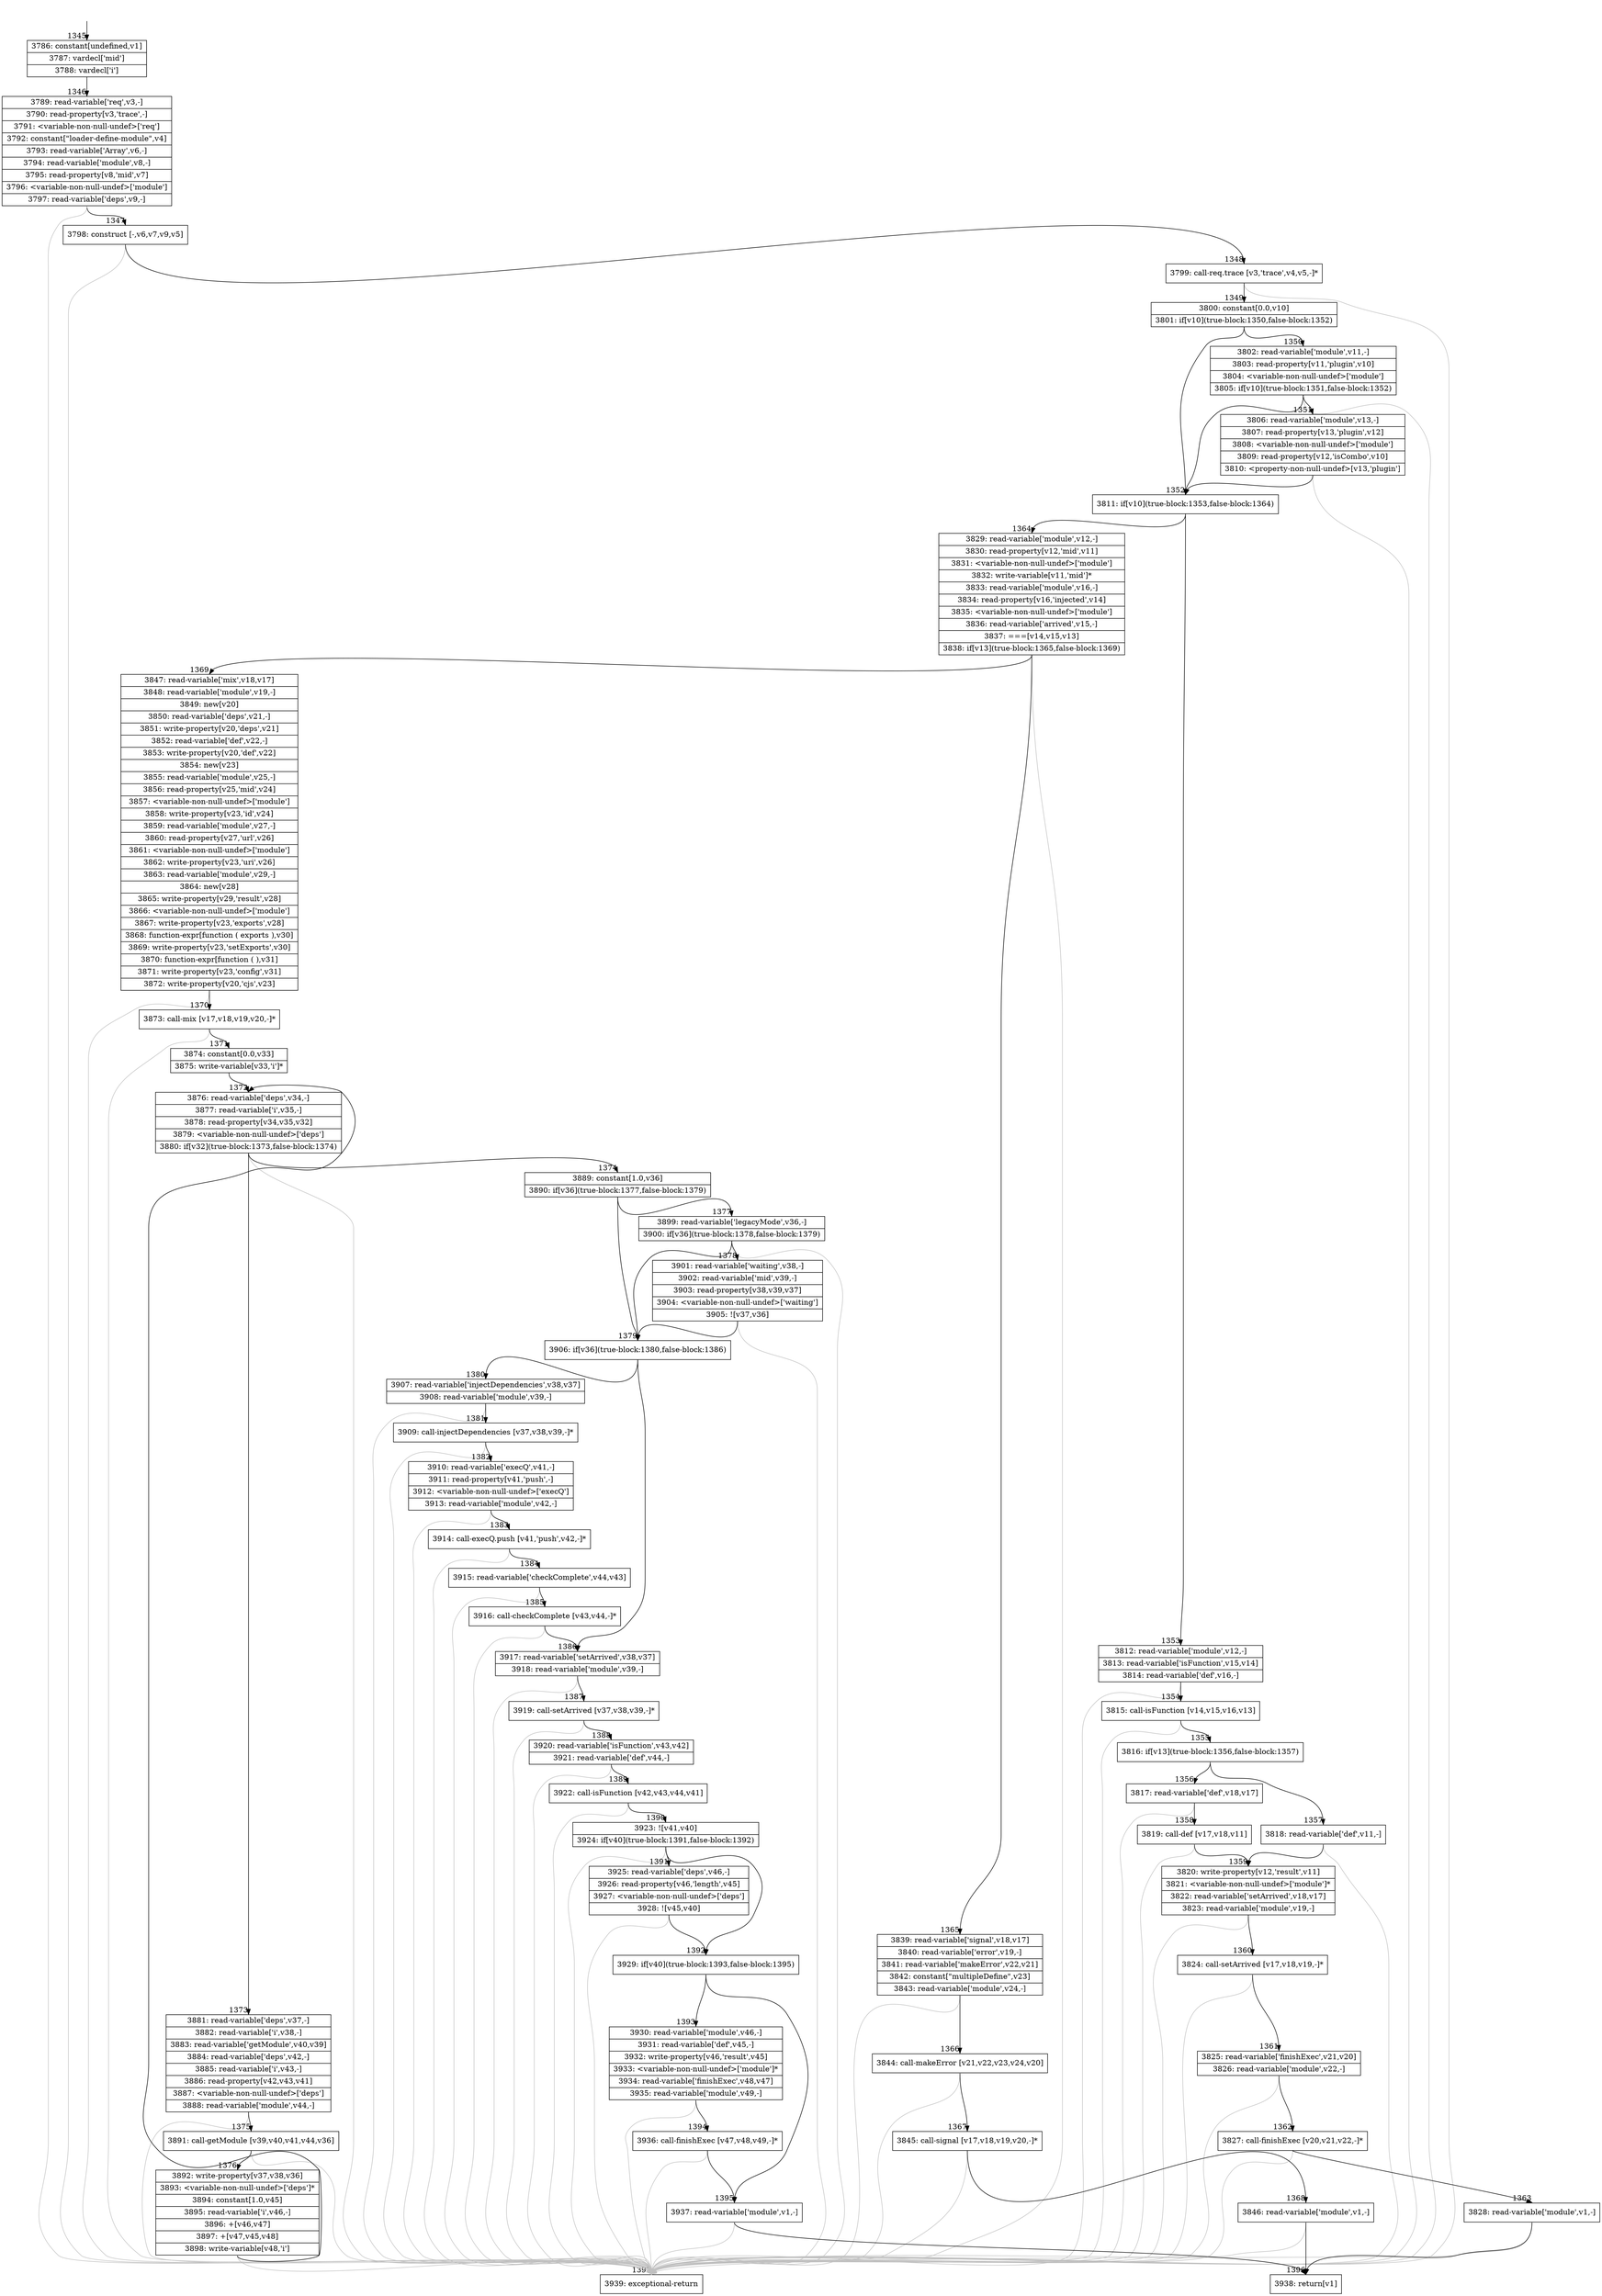 digraph {
rankdir="TD"
BB_entry87[shape=none,label=""];
BB_entry87 -> BB1345 [tailport=s, headport=n, headlabel="    1345"]
BB1345 [shape=record label="{3786: constant[undefined,v1]|3787: vardecl['mid']|3788: vardecl['i']}" ] 
BB1345 -> BB1346 [tailport=s, headport=n, headlabel="      1346"]
BB1346 [shape=record label="{3789: read-variable['req',v3,-]|3790: read-property[v3,'trace',-]|3791: \<variable-non-null-undef\>['req']|3792: constant[\"loader-define-module\",v4]|3793: read-variable['Array',v6,-]|3794: read-variable['module',v8,-]|3795: read-property[v8,'mid',v7]|3796: \<variable-non-null-undef\>['module']|3797: read-variable['deps',v9,-]}" ] 
BB1346 -> BB1347 [tailport=s, headport=n, headlabel="      1347"]
BB1346 -> BB1397 [tailport=s, headport=n, color=gray, headlabel="      1397"]
BB1347 [shape=record label="{3798: construct [-,v6,v7,v9,v5]}" ] 
BB1347 -> BB1348 [tailport=s, headport=n, headlabel="      1348"]
BB1347 -> BB1397 [tailport=s, headport=n, color=gray]
BB1348 [shape=record label="{3799: call-req.trace [v3,'trace',v4,v5,-]*}" ] 
BB1348 -> BB1349 [tailport=s, headport=n, headlabel="      1349"]
BB1348 -> BB1397 [tailport=s, headport=n, color=gray]
BB1349 [shape=record label="{3800: constant[0.0,v10]|3801: if[v10](true-block:1350,false-block:1352)}" ] 
BB1349 -> BB1352 [tailport=s, headport=n, headlabel="      1352"]
BB1349 -> BB1350 [tailport=s, headport=n, headlabel="      1350"]
BB1350 [shape=record label="{3802: read-variable['module',v11,-]|3803: read-property[v11,'plugin',v10]|3804: \<variable-non-null-undef\>['module']|3805: if[v10](true-block:1351,false-block:1352)}" ] 
BB1350 -> BB1352 [tailport=s, headport=n]
BB1350 -> BB1351 [tailport=s, headport=n, headlabel="      1351"]
BB1350 -> BB1397 [tailport=s, headport=n, color=gray]
BB1351 [shape=record label="{3806: read-variable['module',v13,-]|3807: read-property[v13,'plugin',v12]|3808: \<variable-non-null-undef\>['module']|3809: read-property[v12,'isCombo',v10]|3810: \<property-non-null-undef\>[v13,'plugin']}" ] 
BB1351 -> BB1352 [tailport=s, headport=n]
BB1351 -> BB1397 [tailport=s, headport=n, color=gray]
BB1352 [shape=record label="{3811: if[v10](true-block:1353,false-block:1364)}" ] 
BB1352 -> BB1353 [tailport=s, headport=n, headlabel="      1353"]
BB1352 -> BB1364 [tailport=s, headport=n, headlabel="      1364"]
BB1353 [shape=record label="{3812: read-variable['module',v12,-]|3813: read-variable['isFunction',v15,v14]|3814: read-variable['def',v16,-]}" ] 
BB1353 -> BB1354 [tailport=s, headport=n, headlabel="      1354"]
BB1353 -> BB1397 [tailport=s, headport=n, color=gray]
BB1354 [shape=record label="{3815: call-isFunction [v14,v15,v16,v13]}" ] 
BB1354 -> BB1355 [tailport=s, headport=n, headlabel="      1355"]
BB1354 -> BB1397 [tailport=s, headport=n, color=gray]
BB1355 [shape=record label="{3816: if[v13](true-block:1356,false-block:1357)}" ] 
BB1355 -> BB1356 [tailport=s, headport=n, headlabel="      1356"]
BB1355 -> BB1357 [tailport=s, headport=n, headlabel="      1357"]
BB1356 [shape=record label="{3817: read-variable['def',v18,v17]}" ] 
BB1356 -> BB1358 [tailport=s, headport=n, headlabel="      1358"]
BB1356 -> BB1397 [tailport=s, headport=n, color=gray]
BB1357 [shape=record label="{3818: read-variable['def',v11,-]}" ] 
BB1357 -> BB1359 [tailport=s, headport=n, headlabel="      1359"]
BB1357 -> BB1397 [tailport=s, headport=n, color=gray]
BB1358 [shape=record label="{3819: call-def [v17,v18,v11]}" ] 
BB1358 -> BB1359 [tailport=s, headport=n]
BB1358 -> BB1397 [tailport=s, headport=n, color=gray]
BB1359 [shape=record label="{3820: write-property[v12,'result',v11]|3821: \<variable-non-null-undef\>['module']*|3822: read-variable['setArrived',v18,v17]|3823: read-variable['module',v19,-]}" ] 
BB1359 -> BB1360 [tailport=s, headport=n, headlabel="      1360"]
BB1359 -> BB1397 [tailport=s, headport=n, color=gray]
BB1360 [shape=record label="{3824: call-setArrived [v17,v18,v19,-]*}" ] 
BB1360 -> BB1361 [tailport=s, headport=n, headlabel="      1361"]
BB1360 -> BB1397 [tailport=s, headport=n, color=gray]
BB1361 [shape=record label="{3825: read-variable['finishExec',v21,v20]|3826: read-variable['module',v22,-]}" ] 
BB1361 -> BB1362 [tailport=s, headport=n, headlabel="      1362"]
BB1361 -> BB1397 [tailport=s, headport=n, color=gray]
BB1362 [shape=record label="{3827: call-finishExec [v20,v21,v22,-]*}" ] 
BB1362 -> BB1363 [tailport=s, headport=n, headlabel="      1363"]
BB1362 -> BB1397 [tailport=s, headport=n, color=gray]
BB1363 [shape=record label="{3828: read-variable['module',v1,-]}" ] 
BB1363 -> BB1396 [tailport=s, headport=n, headlabel="      1396"]
BB1363 -> BB1397 [tailport=s, headport=n, color=gray]
BB1364 [shape=record label="{3829: read-variable['module',v12,-]|3830: read-property[v12,'mid',v11]|3831: \<variable-non-null-undef\>['module']|3832: write-variable[v11,'mid']*|3833: read-variable['module',v16,-]|3834: read-property[v16,'injected',v14]|3835: \<variable-non-null-undef\>['module']|3836: read-variable['arrived',v15,-]|3837: ===[v14,v15,v13]|3838: if[v13](true-block:1365,false-block:1369)}" ] 
BB1364 -> BB1365 [tailport=s, headport=n, headlabel="      1365"]
BB1364 -> BB1369 [tailport=s, headport=n, headlabel="      1369"]
BB1364 -> BB1397 [tailport=s, headport=n, color=gray]
BB1365 [shape=record label="{3839: read-variable['signal',v18,v17]|3840: read-variable['error',v19,-]|3841: read-variable['makeError',v22,v21]|3842: constant[\"multipleDefine\",v23]|3843: read-variable['module',v24,-]}" ] 
BB1365 -> BB1366 [tailport=s, headport=n, headlabel="      1366"]
BB1365 -> BB1397 [tailport=s, headport=n, color=gray]
BB1366 [shape=record label="{3844: call-makeError [v21,v22,v23,v24,v20]}" ] 
BB1366 -> BB1367 [tailport=s, headport=n, headlabel="      1367"]
BB1366 -> BB1397 [tailport=s, headport=n, color=gray]
BB1367 [shape=record label="{3845: call-signal [v17,v18,v19,v20,-]*}" ] 
BB1367 -> BB1368 [tailport=s, headport=n, headlabel="      1368"]
BB1367 -> BB1397 [tailport=s, headport=n, color=gray]
BB1368 [shape=record label="{3846: read-variable['module',v1,-]}" ] 
BB1368 -> BB1396 [tailport=s, headport=n]
BB1368 -> BB1397 [tailport=s, headport=n, color=gray]
BB1369 [shape=record label="{3847: read-variable['mix',v18,v17]|3848: read-variable['module',v19,-]|3849: new[v20]|3850: read-variable['deps',v21,-]|3851: write-property[v20,'deps',v21]|3852: read-variable['def',v22,-]|3853: write-property[v20,'def',v22]|3854: new[v23]|3855: read-variable['module',v25,-]|3856: read-property[v25,'mid',v24]|3857: \<variable-non-null-undef\>['module']|3858: write-property[v23,'id',v24]|3859: read-variable['module',v27,-]|3860: read-property[v27,'url',v26]|3861: \<variable-non-null-undef\>['module']|3862: write-property[v23,'uri',v26]|3863: read-variable['module',v29,-]|3864: new[v28]|3865: write-property[v29,'result',v28]|3866: \<variable-non-null-undef\>['module']|3867: write-property[v23,'exports',v28]|3868: function-expr[function ( exports ),v30]|3869: write-property[v23,'setExports',v30]|3870: function-expr[function ( ),v31]|3871: write-property[v23,'config',v31]|3872: write-property[v20,'cjs',v23]}" ] 
BB1369 -> BB1370 [tailport=s, headport=n, headlabel="      1370"]
BB1369 -> BB1397 [tailport=s, headport=n, color=gray]
BB1370 [shape=record label="{3873: call-mix [v17,v18,v19,v20,-]*}" ] 
BB1370 -> BB1371 [tailport=s, headport=n, headlabel="      1371"]
BB1370 -> BB1397 [tailport=s, headport=n, color=gray]
BB1371 [shape=record label="{3874: constant[0.0,v33]|3875: write-variable[v33,'i']*}" ] 
BB1371 -> BB1372 [tailport=s, headport=n, headlabel="      1372"]
BB1372 [shape=record label="{3876: read-variable['deps',v34,-]|3877: read-variable['i',v35,-]|3878: read-property[v34,v35,v32]|3879: \<variable-non-null-undef\>['deps']|3880: if[v32](true-block:1373,false-block:1374)}" ] 
BB1372 -> BB1373 [tailport=s, headport=n, headlabel="      1373"]
BB1372 -> BB1374 [tailport=s, headport=n, headlabel="      1374"]
BB1372 -> BB1397 [tailport=s, headport=n, color=gray]
BB1373 [shape=record label="{3881: read-variable['deps',v37,-]|3882: read-variable['i',v38,-]|3883: read-variable['getModule',v40,v39]|3884: read-variable['deps',v42,-]|3885: read-variable['i',v43,-]|3886: read-property[v42,v43,v41]|3887: \<variable-non-null-undef\>['deps']|3888: read-variable['module',v44,-]}" ] 
BB1373 -> BB1375 [tailport=s, headport=n, headlabel="      1375"]
BB1373 -> BB1397 [tailport=s, headport=n, color=gray]
BB1374 [shape=record label="{3889: constant[1.0,v36]|3890: if[v36](true-block:1377,false-block:1379)}" ] 
BB1374 -> BB1379 [tailport=s, headport=n, headlabel="      1379"]
BB1374 -> BB1377 [tailport=s, headport=n, headlabel="      1377"]
BB1375 [shape=record label="{3891: call-getModule [v39,v40,v41,v44,v36]}" ] 
BB1375 -> BB1376 [tailport=s, headport=n, headlabel="      1376"]
BB1375 -> BB1397 [tailport=s, headport=n, color=gray]
BB1376 [shape=record label="{3892: write-property[v37,v38,v36]|3893: \<variable-non-null-undef\>['deps']*|3894: constant[1.0,v45]|3895: read-variable['i',v46,-]|3896: +[v46,v47]|3897: +[v47,v45,v48]|3898: write-variable[v48,'i']}" ] 
BB1376 -> BB1372 [tailport=s, headport=n]
BB1376 -> BB1397 [tailport=s, headport=n, color=gray]
BB1377 [shape=record label="{3899: read-variable['legacyMode',v36,-]|3900: if[v36](true-block:1378,false-block:1379)}" ] 
BB1377 -> BB1379 [tailport=s, headport=n]
BB1377 -> BB1378 [tailport=s, headport=n, headlabel="      1378"]
BB1377 -> BB1397 [tailport=s, headport=n, color=gray]
BB1378 [shape=record label="{3901: read-variable['waiting',v38,-]|3902: read-variable['mid',v39,-]|3903: read-property[v38,v39,v37]|3904: \<variable-non-null-undef\>['waiting']|3905: ![v37,v36]}" ] 
BB1378 -> BB1379 [tailport=s, headport=n]
BB1378 -> BB1397 [tailport=s, headport=n, color=gray]
BB1379 [shape=record label="{3906: if[v36](true-block:1380,false-block:1386)}" ] 
BB1379 -> BB1380 [tailport=s, headport=n, headlabel="      1380"]
BB1379 -> BB1386 [tailport=s, headport=n, headlabel="      1386"]
BB1380 [shape=record label="{3907: read-variable['injectDependencies',v38,v37]|3908: read-variable['module',v39,-]}" ] 
BB1380 -> BB1381 [tailport=s, headport=n, headlabel="      1381"]
BB1380 -> BB1397 [tailport=s, headport=n, color=gray]
BB1381 [shape=record label="{3909: call-injectDependencies [v37,v38,v39,-]*}" ] 
BB1381 -> BB1382 [tailport=s, headport=n, headlabel="      1382"]
BB1381 -> BB1397 [tailport=s, headport=n, color=gray]
BB1382 [shape=record label="{3910: read-variable['execQ',v41,-]|3911: read-property[v41,'push',-]|3912: \<variable-non-null-undef\>['execQ']|3913: read-variable['module',v42,-]}" ] 
BB1382 -> BB1383 [tailport=s, headport=n, headlabel="      1383"]
BB1382 -> BB1397 [tailport=s, headport=n, color=gray]
BB1383 [shape=record label="{3914: call-execQ.push [v41,'push',v42,-]*}" ] 
BB1383 -> BB1384 [tailport=s, headport=n, headlabel="      1384"]
BB1383 -> BB1397 [tailport=s, headport=n, color=gray]
BB1384 [shape=record label="{3915: read-variable['checkComplete',v44,v43]}" ] 
BB1384 -> BB1385 [tailport=s, headport=n, headlabel="      1385"]
BB1384 -> BB1397 [tailport=s, headport=n, color=gray]
BB1385 [shape=record label="{3916: call-checkComplete [v43,v44,-]*}" ] 
BB1385 -> BB1386 [tailport=s, headport=n]
BB1385 -> BB1397 [tailport=s, headport=n, color=gray]
BB1386 [shape=record label="{3917: read-variable['setArrived',v38,v37]|3918: read-variable['module',v39,-]}" ] 
BB1386 -> BB1387 [tailport=s, headport=n, headlabel="      1387"]
BB1386 -> BB1397 [tailport=s, headport=n, color=gray]
BB1387 [shape=record label="{3919: call-setArrived [v37,v38,v39,-]*}" ] 
BB1387 -> BB1388 [tailport=s, headport=n, headlabel="      1388"]
BB1387 -> BB1397 [tailport=s, headport=n, color=gray]
BB1388 [shape=record label="{3920: read-variable['isFunction',v43,v42]|3921: read-variable['def',v44,-]}" ] 
BB1388 -> BB1389 [tailport=s, headport=n, headlabel="      1389"]
BB1388 -> BB1397 [tailport=s, headport=n, color=gray]
BB1389 [shape=record label="{3922: call-isFunction [v42,v43,v44,v41]}" ] 
BB1389 -> BB1390 [tailport=s, headport=n, headlabel="      1390"]
BB1389 -> BB1397 [tailport=s, headport=n, color=gray]
BB1390 [shape=record label="{3923: ![v41,v40]|3924: if[v40](true-block:1391,false-block:1392)}" ] 
BB1390 -> BB1392 [tailport=s, headport=n, headlabel="      1392"]
BB1390 -> BB1391 [tailport=s, headport=n, headlabel="      1391"]
BB1390 -> BB1397 [tailport=s, headport=n, color=gray]
BB1391 [shape=record label="{3925: read-variable['deps',v46,-]|3926: read-property[v46,'length',v45]|3927: \<variable-non-null-undef\>['deps']|3928: ![v45,v40]}" ] 
BB1391 -> BB1392 [tailport=s, headport=n]
BB1391 -> BB1397 [tailport=s, headport=n, color=gray]
BB1392 [shape=record label="{3929: if[v40](true-block:1393,false-block:1395)}" ] 
BB1392 -> BB1393 [tailport=s, headport=n, headlabel="      1393"]
BB1392 -> BB1395 [tailport=s, headport=n, headlabel="      1395"]
BB1393 [shape=record label="{3930: read-variable['module',v46,-]|3931: read-variable['def',v45,-]|3932: write-property[v46,'result',v45]|3933: \<variable-non-null-undef\>['module']*|3934: read-variable['finishExec',v48,v47]|3935: read-variable['module',v49,-]}" ] 
BB1393 -> BB1394 [tailport=s, headport=n, headlabel="      1394"]
BB1393 -> BB1397 [tailport=s, headport=n, color=gray]
BB1394 [shape=record label="{3936: call-finishExec [v47,v48,v49,-]*}" ] 
BB1394 -> BB1395 [tailport=s, headport=n]
BB1394 -> BB1397 [tailport=s, headport=n, color=gray]
BB1395 [shape=record label="{3937: read-variable['module',v1,-]}" ] 
BB1395 -> BB1396 [tailport=s, headport=n]
BB1395 -> BB1397 [tailport=s, headport=n, color=gray]
BB1396 [shape=record label="{3938: return[v1]}" ] 
BB1397 [shape=record label="{3939: exceptional-return}" ] 
//#$~ 1615
}
